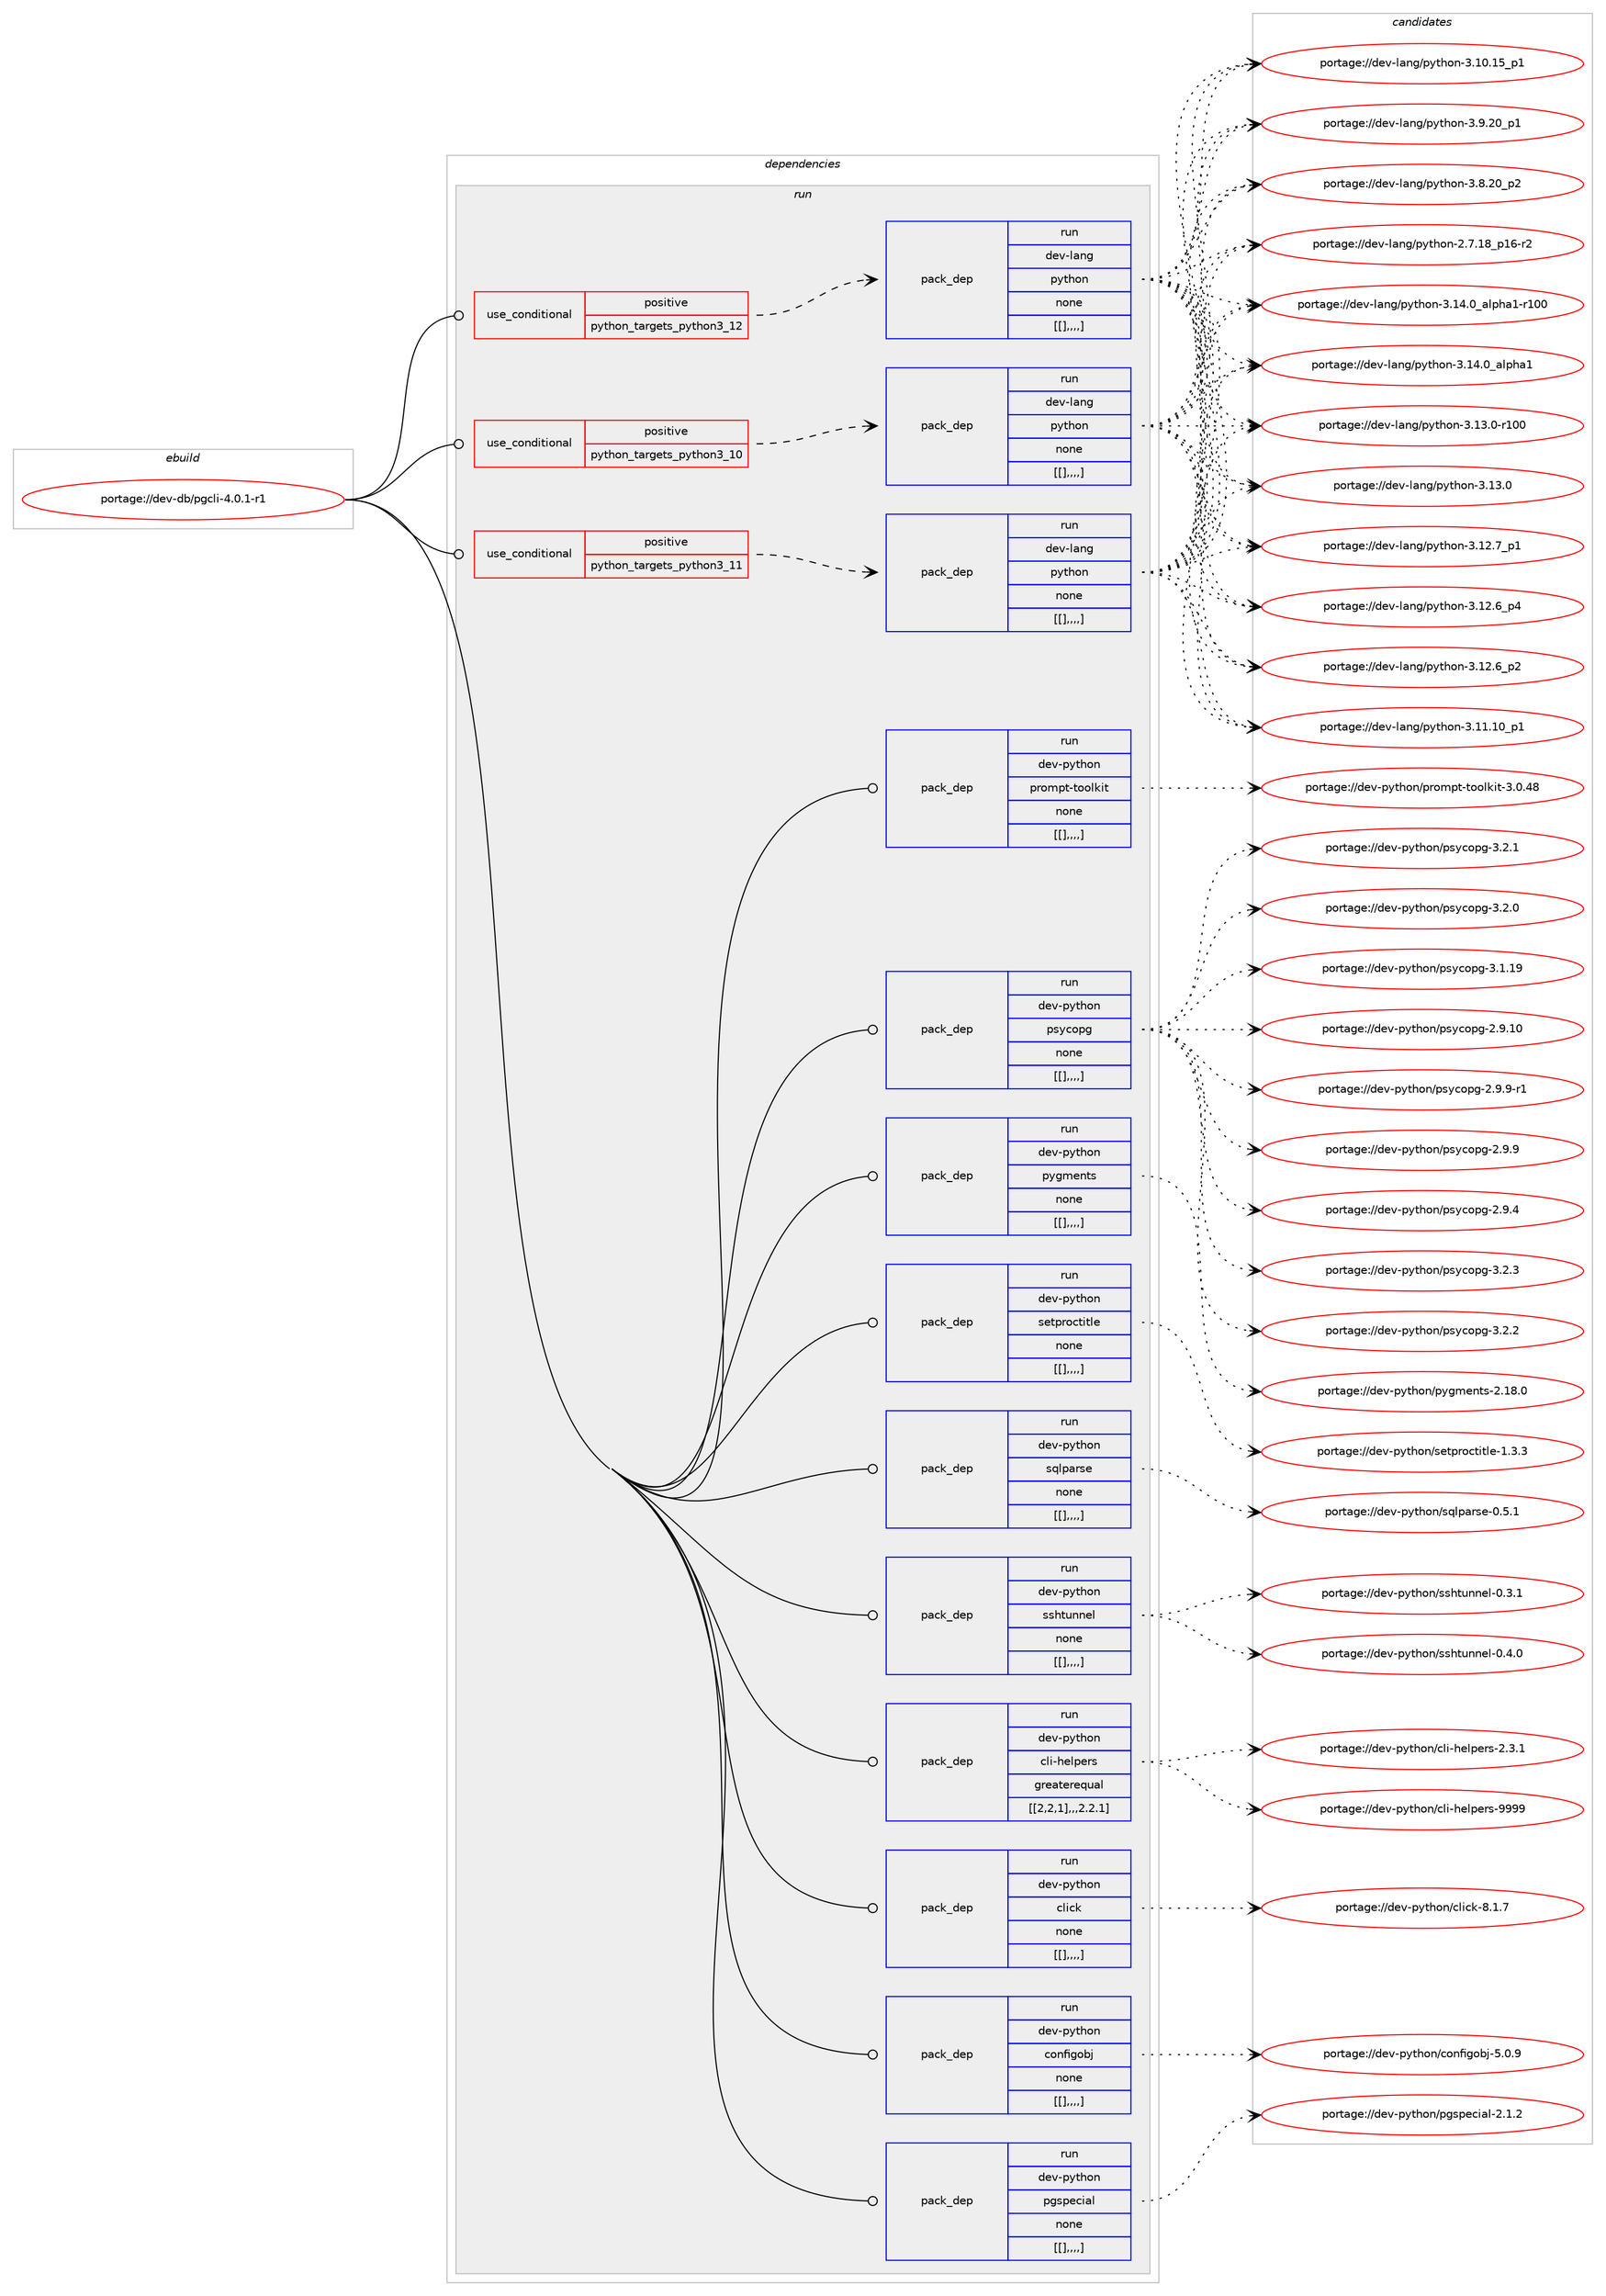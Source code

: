 digraph prolog {

# *************
# Graph options
# *************

newrank=true;
concentrate=true;
compound=true;
graph [rankdir=LR,fontname=Helvetica,fontsize=10,ranksep=1.5];#, ranksep=2.5, nodesep=0.2];
edge  [arrowhead=vee];
node  [fontname=Helvetica,fontsize=10];

# **********
# The ebuild
# **********

subgraph cluster_leftcol {
color=gray;
label=<<i>ebuild</i>>;
id [label="portage://dev-db/pgcli-4.0.1-r1", color=red, width=4, href="../dev-db/pgcli-4.0.1-r1.svg"];
}

# ****************
# The dependencies
# ****************

subgraph cluster_midcol {
color=gray;
label=<<i>dependencies</i>>;
subgraph cluster_compile {
fillcolor="#eeeeee";
style=filled;
label=<<i>compile</i>>;
}
subgraph cluster_compileandrun {
fillcolor="#eeeeee";
style=filled;
label=<<i>compile and run</i>>;
}
subgraph cluster_run {
fillcolor="#eeeeee";
style=filled;
label=<<i>run</i>>;
subgraph cond19094 {
dependency70954 [label=<<TABLE BORDER="0" CELLBORDER="1" CELLSPACING="0" CELLPADDING="4"><TR><TD ROWSPAN="3" CELLPADDING="10">use_conditional</TD></TR><TR><TD>positive</TD></TR><TR><TD>python_targets_python3_10</TD></TR></TABLE>>, shape=none, color=red];
subgraph pack50855 {
dependency70984 [label=<<TABLE BORDER="0" CELLBORDER="1" CELLSPACING="0" CELLPADDING="4" WIDTH="220"><TR><TD ROWSPAN="6" CELLPADDING="30">pack_dep</TD></TR><TR><TD WIDTH="110">run</TD></TR><TR><TD>dev-lang</TD></TR><TR><TD>python</TD></TR><TR><TD>none</TD></TR><TR><TD>[[],,,,]</TD></TR></TABLE>>, shape=none, color=blue];
}
dependency70954:e -> dependency70984:w [weight=20,style="dashed",arrowhead="vee"];
}
id:e -> dependency70954:w [weight=20,style="solid",arrowhead="odot"];
subgraph cond19121 {
dependency71036 [label=<<TABLE BORDER="0" CELLBORDER="1" CELLSPACING="0" CELLPADDING="4"><TR><TD ROWSPAN="3" CELLPADDING="10">use_conditional</TD></TR><TR><TD>positive</TD></TR><TR><TD>python_targets_python3_11</TD></TR></TABLE>>, shape=none, color=red];
subgraph pack50914 {
dependency71063 [label=<<TABLE BORDER="0" CELLBORDER="1" CELLSPACING="0" CELLPADDING="4" WIDTH="220"><TR><TD ROWSPAN="6" CELLPADDING="30">pack_dep</TD></TR><TR><TD WIDTH="110">run</TD></TR><TR><TD>dev-lang</TD></TR><TR><TD>python</TD></TR><TR><TD>none</TD></TR><TR><TD>[[],,,,]</TD></TR></TABLE>>, shape=none, color=blue];
}
dependency71036:e -> dependency71063:w [weight=20,style="dashed",arrowhead="vee"];
}
id:e -> dependency71036:w [weight=20,style="solid",arrowhead="odot"];
subgraph cond19132 {
dependency71067 [label=<<TABLE BORDER="0" CELLBORDER="1" CELLSPACING="0" CELLPADDING="4"><TR><TD ROWSPAN="3" CELLPADDING="10">use_conditional</TD></TR><TR><TD>positive</TD></TR><TR><TD>python_targets_python3_12</TD></TR></TABLE>>, shape=none, color=red];
subgraph pack50931 {
dependency71110 [label=<<TABLE BORDER="0" CELLBORDER="1" CELLSPACING="0" CELLPADDING="4" WIDTH="220"><TR><TD ROWSPAN="6" CELLPADDING="30">pack_dep</TD></TR><TR><TD WIDTH="110">run</TD></TR><TR><TD>dev-lang</TD></TR><TR><TD>python</TD></TR><TR><TD>none</TD></TR><TR><TD>[[],,,,]</TD></TR></TABLE>>, shape=none, color=blue];
}
dependency71067:e -> dependency71110:w [weight=20,style="dashed",arrowhead="vee"];
}
id:e -> dependency71067:w [weight=20,style="solid",arrowhead="odot"];
subgraph pack50991 {
dependency71201 [label=<<TABLE BORDER="0" CELLBORDER="1" CELLSPACING="0" CELLPADDING="4" WIDTH="220"><TR><TD ROWSPAN="6" CELLPADDING="30">pack_dep</TD></TR><TR><TD WIDTH="110">run</TD></TR><TR><TD>dev-python</TD></TR><TR><TD>cli-helpers</TD></TR><TR><TD>greaterequal</TD></TR><TR><TD>[[2,2,1],,,2.2.1]</TD></TR></TABLE>>, shape=none, color=blue];
}
id:e -> dependency71201:w [weight=20,style="solid",arrowhead="odot"];
subgraph pack51035 {
dependency71230 [label=<<TABLE BORDER="0" CELLBORDER="1" CELLSPACING="0" CELLPADDING="4" WIDTH="220"><TR><TD ROWSPAN="6" CELLPADDING="30">pack_dep</TD></TR><TR><TD WIDTH="110">run</TD></TR><TR><TD>dev-python</TD></TR><TR><TD>click</TD></TR><TR><TD>none</TD></TR><TR><TD>[[],,,,]</TD></TR></TABLE>>, shape=none, color=blue];
}
id:e -> dependency71230:w [weight=20,style="solid",arrowhead="odot"];
subgraph pack51041 {
dependency71243 [label=<<TABLE BORDER="0" CELLBORDER="1" CELLSPACING="0" CELLPADDING="4" WIDTH="220"><TR><TD ROWSPAN="6" CELLPADDING="30">pack_dep</TD></TR><TR><TD WIDTH="110">run</TD></TR><TR><TD>dev-python</TD></TR><TR><TD>configobj</TD></TR><TR><TD>none</TD></TR><TR><TD>[[],,,,]</TD></TR></TABLE>>, shape=none, color=blue];
}
id:e -> dependency71243:w [weight=20,style="solid",arrowhead="odot"];
subgraph pack51094 {
dependency71295 [label=<<TABLE BORDER="0" CELLBORDER="1" CELLSPACING="0" CELLPADDING="4" WIDTH="220"><TR><TD ROWSPAN="6" CELLPADDING="30">pack_dep</TD></TR><TR><TD WIDTH="110">run</TD></TR><TR><TD>dev-python</TD></TR><TR><TD>pgspecial</TD></TR><TR><TD>none</TD></TR><TR><TD>[[],,,,]</TD></TR></TABLE>>, shape=none, color=blue];
}
id:e -> dependency71295:w [weight=20,style="solid",arrowhead="odot"];
subgraph pack51097 {
dependency71433 [label=<<TABLE BORDER="0" CELLBORDER="1" CELLSPACING="0" CELLPADDING="4" WIDTH="220"><TR><TD ROWSPAN="6" CELLPADDING="30">pack_dep</TD></TR><TR><TD WIDTH="110">run</TD></TR><TR><TD>dev-python</TD></TR><TR><TD>prompt-toolkit</TD></TR><TR><TD>none</TD></TR><TR><TD>[[],,,,]</TD></TR></TABLE>>, shape=none, color=blue];
}
id:e -> dependency71433:w [weight=20,style="solid",arrowhead="odot"];
subgraph pack51206 {
dependency71475 [label=<<TABLE BORDER="0" CELLBORDER="1" CELLSPACING="0" CELLPADDING="4" WIDTH="220"><TR><TD ROWSPAN="6" CELLPADDING="30">pack_dep</TD></TR><TR><TD WIDTH="110">run</TD></TR><TR><TD>dev-python</TD></TR><TR><TD>psycopg</TD></TR><TR><TD>none</TD></TR><TR><TD>[[],,,,]</TD></TR></TABLE>>, shape=none, color=blue];
}
id:e -> dependency71475:w [weight=20,style="solid",arrowhead="odot"];
subgraph pack51312 {
dependency71648 [label=<<TABLE BORDER="0" CELLBORDER="1" CELLSPACING="0" CELLPADDING="4" WIDTH="220"><TR><TD ROWSPAN="6" CELLPADDING="30">pack_dep</TD></TR><TR><TD WIDTH="110">run</TD></TR><TR><TD>dev-python</TD></TR><TR><TD>pygments</TD></TR><TR><TD>none</TD></TR><TR><TD>[[],,,,]</TD></TR></TABLE>>, shape=none, color=blue];
}
id:e -> dependency71648:w [weight=20,style="solid",arrowhead="odot"];
subgraph pack51398 {
dependency71795 [label=<<TABLE BORDER="0" CELLBORDER="1" CELLSPACING="0" CELLPADDING="4" WIDTH="220"><TR><TD ROWSPAN="6" CELLPADDING="30">pack_dep</TD></TR><TR><TD WIDTH="110">run</TD></TR><TR><TD>dev-python</TD></TR><TR><TD>setproctitle</TD></TR><TR><TD>none</TD></TR><TR><TD>[[],,,,]</TD></TR></TABLE>>, shape=none, color=blue];
}
id:e -> dependency71795:w [weight=20,style="solid",arrowhead="odot"];
subgraph pack51455 {
dependency71819 [label=<<TABLE BORDER="0" CELLBORDER="1" CELLSPACING="0" CELLPADDING="4" WIDTH="220"><TR><TD ROWSPAN="6" CELLPADDING="30">pack_dep</TD></TR><TR><TD WIDTH="110">run</TD></TR><TR><TD>dev-python</TD></TR><TR><TD>sqlparse</TD></TR><TR><TD>none</TD></TR><TR><TD>[[],,,,]</TD></TR></TABLE>>, shape=none, color=blue];
}
id:e -> dependency71819:w [weight=20,style="solid",arrowhead="odot"];
subgraph pack51515 {
dependency71911 [label=<<TABLE BORDER="0" CELLBORDER="1" CELLSPACING="0" CELLPADDING="4" WIDTH="220"><TR><TD ROWSPAN="6" CELLPADDING="30">pack_dep</TD></TR><TR><TD WIDTH="110">run</TD></TR><TR><TD>dev-python</TD></TR><TR><TD>sshtunnel</TD></TR><TR><TD>none</TD></TR><TR><TD>[[],,,,]</TD></TR></TABLE>>, shape=none, color=blue];
}
id:e -> dependency71911:w [weight=20,style="solid",arrowhead="odot"];
}
}

# **************
# The candidates
# **************

subgraph cluster_choices {
rank=same;
color=gray;
label=<<i>candidates</i>>;

subgraph choice50708 {
color=black;
nodesep=1;
choice100101118451089711010347112121116104111110455146495246489597108112104974945114494848 [label="portage://dev-lang/python-3.14.0_alpha1-r100", color=red, width=4,href="../dev-lang/python-3.14.0_alpha1-r100.svg"];
choice1001011184510897110103471121211161041111104551464952464895971081121049749 [label="portage://dev-lang/python-3.14.0_alpha1", color=red, width=4,href="../dev-lang/python-3.14.0_alpha1.svg"];
choice1001011184510897110103471121211161041111104551464951464845114494848 [label="portage://dev-lang/python-3.13.0-r100", color=red, width=4,href="../dev-lang/python-3.13.0-r100.svg"];
choice10010111845108971101034711212111610411111045514649514648 [label="portage://dev-lang/python-3.13.0", color=red, width=4,href="../dev-lang/python-3.13.0.svg"];
choice100101118451089711010347112121116104111110455146495046559511249 [label="portage://dev-lang/python-3.12.7_p1", color=red, width=4,href="../dev-lang/python-3.12.7_p1.svg"];
choice100101118451089711010347112121116104111110455146495046549511252 [label="portage://dev-lang/python-3.12.6_p4", color=red, width=4,href="../dev-lang/python-3.12.6_p4.svg"];
choice100101118451089711010347112121116104111110455146495046549511250 [label="portage://dev-lang/python-3.12.6_p2", color=red, width=4,href="../dev-lang/python-3.12.6_p2.svg"];
choice10010111845108971101034711212111610411111045514649494649489511249 [label="portage://dev-lang/python-3.11.10_p1", color=red, width=4,href="../dev-lang/python-3.11.10_p1.svg"];
choice10010111845108971101034711212111610411111045514649484649539511249 [label="portage://dev-lang/python-3.10.15_p1", color=red, width=4,href="../dev-lang/python-3.10.15_p1.svg"];
choice100101118451089711010347112121116104111110455146574650489511249 [label="portage://dev-lang/python-3.9.20_p1", color=red, width=4,href="../dev-lang/python-3.9.20_p1.svg"];
choice100101118451089711010347112121116104111110455146564650489511250 [label="portage://dev-lang/python-3.8.20_p2", color=red, width=4,href="../dev-lang/python-3.8.20_p2.svg"];
choice100101118451089711010347112121116104111110455046554649569511249544511450 [label="portage://dev-lang/python-2.7.18_p16-r2", color=red, width=4,href="../dev-lang/python-2.7.18_p16-r2.svg"];
dependency70984:e -> choice100101118451089711010347112121116104111110455146495246489597108112104974945114494848:w [style=dotted,weight="100"];
dependency70984:e -> choice1001011184510897110103471121211161041111104551464952464895971081121049749:w [style=dotted,weight="100"];
dependency70984:e -> choice1001011184510897110103471121211161041111104551464951464845114494848:w [style=dotted,weight="100"];
dependency70984:e -> choice10010111845108971101034711212111610411111045514649514648:w [style=dotted,weight="100"];
dependency70984:e -> choice100101118451089711010347112121116104111110455146495046559511249:w [style=dotted,weight="100"];
dependency70984:e -> choice100101118451089711010347112121116104111110455146495046549511252:w [style=dotted,weight="100"];
dependency70984:e -> choice100101118451089711010347112121116104111110455146495046549511250:w [style=dotted,weight="100"];
dependency70984:e -> choice10010111845108971101034711212111610411111045514649494649489511249:w [style=dotted,weight="100"];
dependency70984:e -> choice10010111845108971101034711212111610411111045514649484649539511249:w [style=dotted,weight="100"];
dependency70984:e -> choice100101118451089711010347112121116104111110455146574650489511249:w [style=dotted,weight="100"];
dependency70984:e -> choice100101118451089711010347112121116104111110455146564650489511250:w [style=dotted,weight="100"];
dependency70984:e -> choice100101118451089711010347112121116104111110455046554649569511249544511450:w [style=dotted,weight="100"];
}
subgraph choice50729 {
color=black;
nodesep=1;
choice100101118451089711010347112121116104111110455146495246489597108112104974945114494848 [label="portage://dev-lang/python-3.14.0_alpha1-r100", color=red, width=4,href="../dev-lang/python-3.14.0_alpha1-r100.svg"];
choice1001011184510897110103471121211161041111104551464952464895971081121049749 [label="portage://dev-lang/python-3.14.0_alpha1", color=red, width=4,href="../dev-lang/python-3.14.0_alpha1.svg"];
choice1001011184510897110103471121211161041111104551464951464845114494848 [label="portage://dev-lang/python-3.13.0-r100", color=red, width=4,href="../dev-lang/python-3.13.0-r100.svg"];
choice10010111845108971101034711212111610411111045514649514648 [label="portage://dev-lang/python-3.13.0", color=red, width=4,href="../dev-lang/python-3.13.0.svg"];
choice100101118451089711010347112121116104111110455146495046559511249 [label="portage://dev-lang/python-3.12.7_p1", color=red, width=4,href="../dev-lang/python-3.12.7_p1.svg"];
choice100101118451089711010347112121116104111110455146495046549511252 [label="portage://dev-lang/python-3.12.6_p4", color=red, width=4,href="../dev-lang/python-3.12.6_p4.svg"];
choice100101118451089711010347112121116104111110455146495046549511250 [label="portage://dev-lang/python-3.12.6_p2", color=red, width=4,href="../dev-lang/python-3.12.6_p2.svg"];
choice10010111845108971101034711212111610411111045514649494649489511249 [label="portage://dev-lang/python-3.11.10_p1", color=red, width=4,href="../dev-lang/python-3.11.10_p1.svg"];
choice10010111845108971101034711212111610411111045514649484649539511249 [label="portage://dev-lang/python-3.10.15_p1", color=red, width=4,href="../dev-lang/python-3.10.15_p1.svg"];
choice100101118451089711010347112121116104111110455146574650489511249 [label="portage://dev-lang/python-3.9.20_p1", color=red, width=4,href="../dev-lang/python-3.9.20_p1.svg"];
choice100101118451089711010347112121116104111110455146564650489511250 [label="portage://dev-lang/python-3.8.20_p2", color=red, width=4,href="../dev-lang/python-3.8.20_p2.svg"];
choice100101118451089711010347112121116104111110455046554649569511249544511450 [label="portage://dev-lang/python-2.7.18_p16-r2", color=red, width=4,href="../dev-lang/python-2.7.18_p16-r2.svg"];
dependency71063:e -> choice100101118451089711010347112121116104111110455146495246489597108112104974945114494848:w [style=dotted,weight="100"];
dependency71063:e -> choice1001011184510897110103471121211161041111104551464952464895971081121049749:w [style=dotted,weight="100"];
dependency71063:e -> choice1001011184510897110103471121211161041111104551464951464845114494848:w [style=dotted,weight="100"];
dependency71063:e -> choice10010111845108971101034711212111610411111045514649514648:w [style=dotted,weight="100"];
dependency71063:e -> choice100101118451089711010347112121116104111110455146495046559511249:w [style=dotted,weight="100"];
dependency71063:e -> choice100101118451089711010347112121116104111110455146495046549511252:w [style=dotted,weight="100"];
dependency71063:e -> choice100101118451089711010347112121116104111110455146495046549511250:w [style=dotted,weight="100"];
dependency71063:e -> choice10010111845108971101034711212111610411111045514649494649489511249:w [style=dotted,weight="100"];
dependency71063:e -> choice10010111845108971101034711212111610411111045514649484649539511249:w [style=dotted,weight="100"];
dependency71063:e -> choice100101118451089711010347112121116104111110455146574650489511249:w [style=dotted,weight="100"];
dependency71063:e -> choice100101118451089711010347112121116104111110455146564650489511250:w [style=dotted,weight="100"];
dependency71063:e -> choice100101118451089711010347112121116104111110455046554649569511249544511450:w [style=dotted,weight="100"];
}
subgraph choice50752 {
color=black;
nodesep=1;
choice100101118451089711010347112121116104111110455146495246489597108112104974945114494848 [label="portage://dev-lang/python-3.14.0_alpha1-r100", color=red, width=4,href="../dev-lang/python-3.14.0_alpha1-r100.svg"];
choice1001011184510897110103471121211161041111104551464952464895971081121049749 [label="portage://dev-lang/python-3.14.0_alpha1", color=red, width=4,href="../dev-lang/python-3.14.0_alpha1.svg"];
choice1001011184510897110103471121211161041111104551464951464845114494848 [label="portage://dev-lang/python-3.13.0-r100", color=red, width=4,href="../dev-lang/python-3.13.0-r100.svg"];
choice10010111845108971101034711212111610411111045514649514648 [label="portage://dev-lang/python-3.13.0", color=red, width=4,href="../dev-lang/python-3.13.0.svg"];
choice100101118451089711010347112121116104111110455146495046559511249 [label="portage://dev-lang/python-3.12.7_p1", color=red, width=4,href="../dev-lang/python-3.12.7_p1.svg"];
choice100101118451089711010347112121116104111110455146495046549511252 [label="portage://dev-lang/python-3.12.6_p4", color=red, width=4,href="../dev-lang/python-3.12.6_p4.svg"];
choice100101118451089711010347112121116104111110455146495046549511250 [label="portage://dev-lang/python-3.12.6_p2", color=red, width=4,href="../dev-lang/python-3.12.6_p2.svg"];
choice10010111845108971101034711212111610411111045514649494649489511249 [label="portage://dev-lang/python-3.11.10_p1", color=red, width=4,href="../dev-lang/python-3.11.10_p1.svg"];
choice10010111845108971101034711212111610411111045514649484649539511249 [label="portage://dev-lang/python-3.10.15_p1", color=red, width=4,href="../dev-lang/python-3.10.15_p1.svg"];
choice100101118451089711010347112121116104111110455146574650489511249 [label="portage://dev-lang/python-3.9.20_p1", color=red, width=4,href="../dev-lang/python-3.9.20_p1.svg"];
choice100101118451089711010347112121116104111110455146564650489511250 [label="portage://dev-lang/python-3.8.20_p2", color=red, width=4,href="../dev-lang/python-3.8.20_p2.svg"];
choice100101118451089711010347112121116104111110455046554649569511249544511450 [label="portage://dev-lang/python-2.7.18_p16-r2", color=red, width=4,href="../dev-lang/python-2.7.18_p16-r2.svg"];
dependency71110:e -> choice100101118451089711010347112121116104111110455146495246489597108112104974945114494848:w [style=dotted,weight="100"];
dependency71110:e -> choice1001011184510897110103471121211161041111104551464952464895971081121049749:w [style=dotted,weight="100"];
dependency71110:e -> choice1001011184510897110103471121211161041111104551464951464845114494848:w [style=dotted,weight="100"];
dependency71110:e -> choice10010111845108971101034711212111610411111045514649514648:w [style=dotted,weight="100"];
dependency71110:e -> choice100101118451089711010347112121116104111110455146495046559511249:w [style=dotted,weight="100"];
dependency71110:e -> choice100101118451089711010347112121116104111110455146495046549511252:w [style=dotted,weight="100"];
dependency71110:e -> choice100101118451089711010347112121116104111110455146495046549511250:w [style=dotted,weight="100"];
dependency71110:e -> choice10010111845108971101034711212111610411111045514649494649489511249:w [style=dotted,weight="100"];
dependency71110:e -> choice10010111845108971101034711212111610411111045514649484649539511249:w [style=dotted,weight="100"];
dependency71110:e -> choice100101118451089711010347112121116104111110455146574650489511249:w [style=dotted,weight="100"];
dependency71110:e -> choice100101118451089711010347112121116104111110455146564650489511250:w [style=dotted,weight="100"];
dependency71110:e -> choice100101118451089711010347112121116104111110455046554649569511249544511450:w [style=dotted,weight="100"];
}
subgraph choice50803 {
color=black;
nodesep=1;
choice100101118451121211161041111104799108105451041011081121011141154557575757 [label="portage://dev-python/cli-helpers-9999", color=red, width=4,href="../dev-python/cli-helpers-9999.svg"];
choice10010111845112121116104111110479910810545104101108112101114115455046514649 [label="portage://dev-python/cli-helpers-2.3.1", color=red, width=4,href="../dev-python/cli-helpers-2.3.1.svg"];
dependency71201:e -> choice100101118451121211161041111104799108105451041011081121011141154557575757:w [style=dotted,weight="100"];
dependency71201:e -> choice10010111845112121116104111110479910810545104101108112101114115455046514649:w [style=dotted,weight="100"];
}
subgraph choice50822 {
color=black;
nodesep=1;
choice10010111845112121116104111110479910810599107455646494655 [label="portage://dev-python/click-8.1.7", color=red, width=4,href="../dev-python/click-8.1.7.svg"];
dependency71230:e -> choice10010111845112121116104111110479910810599107455646494655:w [style=dotted,weight="100"];
}
subgraph choice50830 {
color=black;
nodesep=1;
choice10010111845112121116104111110479911111010210510311198106455346484657 [label="portage://dev-python/configobj-5.0.9", color=red, width=4,href="../dev-python/configobj-5.0.9.svg"];
dependency71243:e -> choice10010111845112121116104111110479911111010210510311198106455346484657:w [style=dotted,weight="100"];
}
subgraph choice50839 {
color=black;
nodesep=1;
choice10010111845112121116104111110471121031151121019910597108455046494650 [label="portage://dev-python/pgspecial-2.1.2", color=red, width=4,href="../dev-python/pgspecial-2.1.2.svg"];
dependency71295:e -> choice10010111845112121116104111110471121031151121019910597108455046494650:w [style=dotted,weight="100"];
}
subgraph choice50842 {
color=black;
nodesep=1;
choice10010111845112121116104111110471121141111091121164511611111110810710511645514648465256 [label="portage://dev-python/prompt-toolkit-3.0.48", color=red, width=4,href="../dev-python/prompt-toolkit-3.0.48.svg"];
dependency71433:e -> choice10010111845112121116104111110471121141111091121164511611111110810710511645514648465256:w [style=dotted,weight="100"];
}
subgraph choice50854 {
color=black;
nodesep=1;
choice100101118451121211161041111104711211512199111112103455146504651 [label="portage://dev-python/psycopg-3.2.3", color=red, width=4,href="../dev-python/psycopg-3.2.3.svg"];
choice100101118451121211161041111104711211512199111112103455146504650 [label="portage://dev-python/psycopg-3.2.2", color=red, width=4,href="../dev-python/psycopg-3.2.2.svg"];
choice100101118451121211161041111104711211512199111112103455146504649 [label="portage://dev-python/psycopg-3.2.1", color=red, width=4,href="../dev-python/psycopg-3.2.1.svg"];
choice100101118451121211161041111104711211512199111112103455146504648 [label="portage://dev-python/psycopg-3.2.0", color=red, width=4,href="../dev-python/psycopg-3.2.0.svg"];
choice10010111845112121116104111110471121151219911111210345514649464957 [label="portage://dev-python/psycopg-3.1.19", color=red, width=4,href="../dev-python/psycopg-3.1.19.svg"];
choice10010111845112121116104111110471121151219911111210345504657464948 [label="portage://dev-python/psycopg-2.9.10", color=red, width=4,href="../dev-python/psycopg-2.9.10.svg"];
choice1001011184511212111610411111047112115121991111121034550465746574511449 [label="portage://dev-python/psycopg-2.9.9-r1", color=red, width=4,href="../dev-python/psycopg-2.9.9-r1.svg"];
choice100101118451121211161041111104711211512199111112103455046574657 [label="portage://dev-python/psycopg-2.9.9", color=red, width=4,href="../dev-python/psycopg-2.9.9.svg"];
choice100101118451121211161041111104711211512199111112103455046574652 [label="portage://dev-python/psycopg-2.9.4", color=red, width=4,href="../dev-python/psycopg-2.9.4.svg"];
dependency71475:e -> choice100101118451121211161041111104711211512199111112103455146504651:w [style=dotted,weight="100"];
dependency71475:e -> choice100101118451121211161041111104711211512199111112103455146504650:w [style=dotted,weight="100"];
dependency71475:e -> choice100101118451121211161041111104711211512199111112103455146504649:w [style=dotted,weight="100"];
dependency71475:e -> choice100101118451121211161041111104711211512199111112103455146504648:w [style=dotted,weight="100"];
dependency71475:e -> choice10010111845112121116104111110471121151219911111210345514649464957:w [style=dotted,weight="100"];
dependency71475:e -> choice10010111845112121116104111110471121151219911111210345504657464948:w [style=dotted,weight="100"];
dependency71475:e -> choice1001011184511212111610411111047112115121991111121034550465746574511449:w [style=dotted,weight="100"];
dependency71475:e -> choice100101118451121211161041111104711211512199111112103455046574657:w [style=dotted,weight="100"];
dependency71475:e -> choice100101118451121211161041111104711211512199111112103455046574652:w [style=dotted,weight="100"];
}
subgraph choice50862 {
color=black;
nodesep=1;
choice100101118451121211161041111104711212110310910111011611545504649564648 [label="portage://dev-python/pygments-2.18.0", color=red, width=4,href="../dev-python/pygments-2.18.0.svg"];
dependency71648:e -> choice100101118451121211161041111104711212110310910111011611545504649564648:w [style=dotted,weight="100"];
}
subgraph choice50863 {
color=black;
nodesep=1;
choice100101118451121211161041111104711510111611211411199116105116108101454946514651 [label="portage://dev-python/setproctitle-1.3.3", color=red, width=4,href="../dev-python/setproctitle-1.3.3.svg"];
dependency71795:e -> choice100101118451121211161041111104711510111611211411199116105116108101454946514651:w [style=dotted,weight="100"];
}
subgraph choice50864 {
color=black;
nodesep=1;
choice100101118451121211161041111104711511310811297114115101454846534649 [label="portage://dev-python/sqlparse-0.5.1", color=red, width=4,href="../dev-python/sqlparse-0.5.1.svg"];
dependency71819:e -> choice100101118451121211161041111104711511310811297114115101454846534649:w [style=dotted,weight="100"];
}
subgraph choice50881 {
color=black;
nodesep=1;
choice1001011184511212111610411111047115115104116117110110101108454846524648 [label="portage://dev-python/sshtunnel-0.4.0", color=red, width=4,href="../dev-python/sshtunnel-0.4.0.svg"];
choice1001011184511212111610411111047115115104116117110110101108454846514649 [label="portage://dev-python/sshtunnel-0.3.1", color=red, width=4,href="../dev-python/sshtunnel-0.3.1.svg"];
dependency71911:e -> choice1001011184511212111610411111047115115104116117110110101108454846524648:w [style=dotted,weight="100"];
dependency71911:e -> choice1001011184511212111610411111047115115104116117110110101108454846514649:w [style=dotted,weight="100"];
}
}

}

